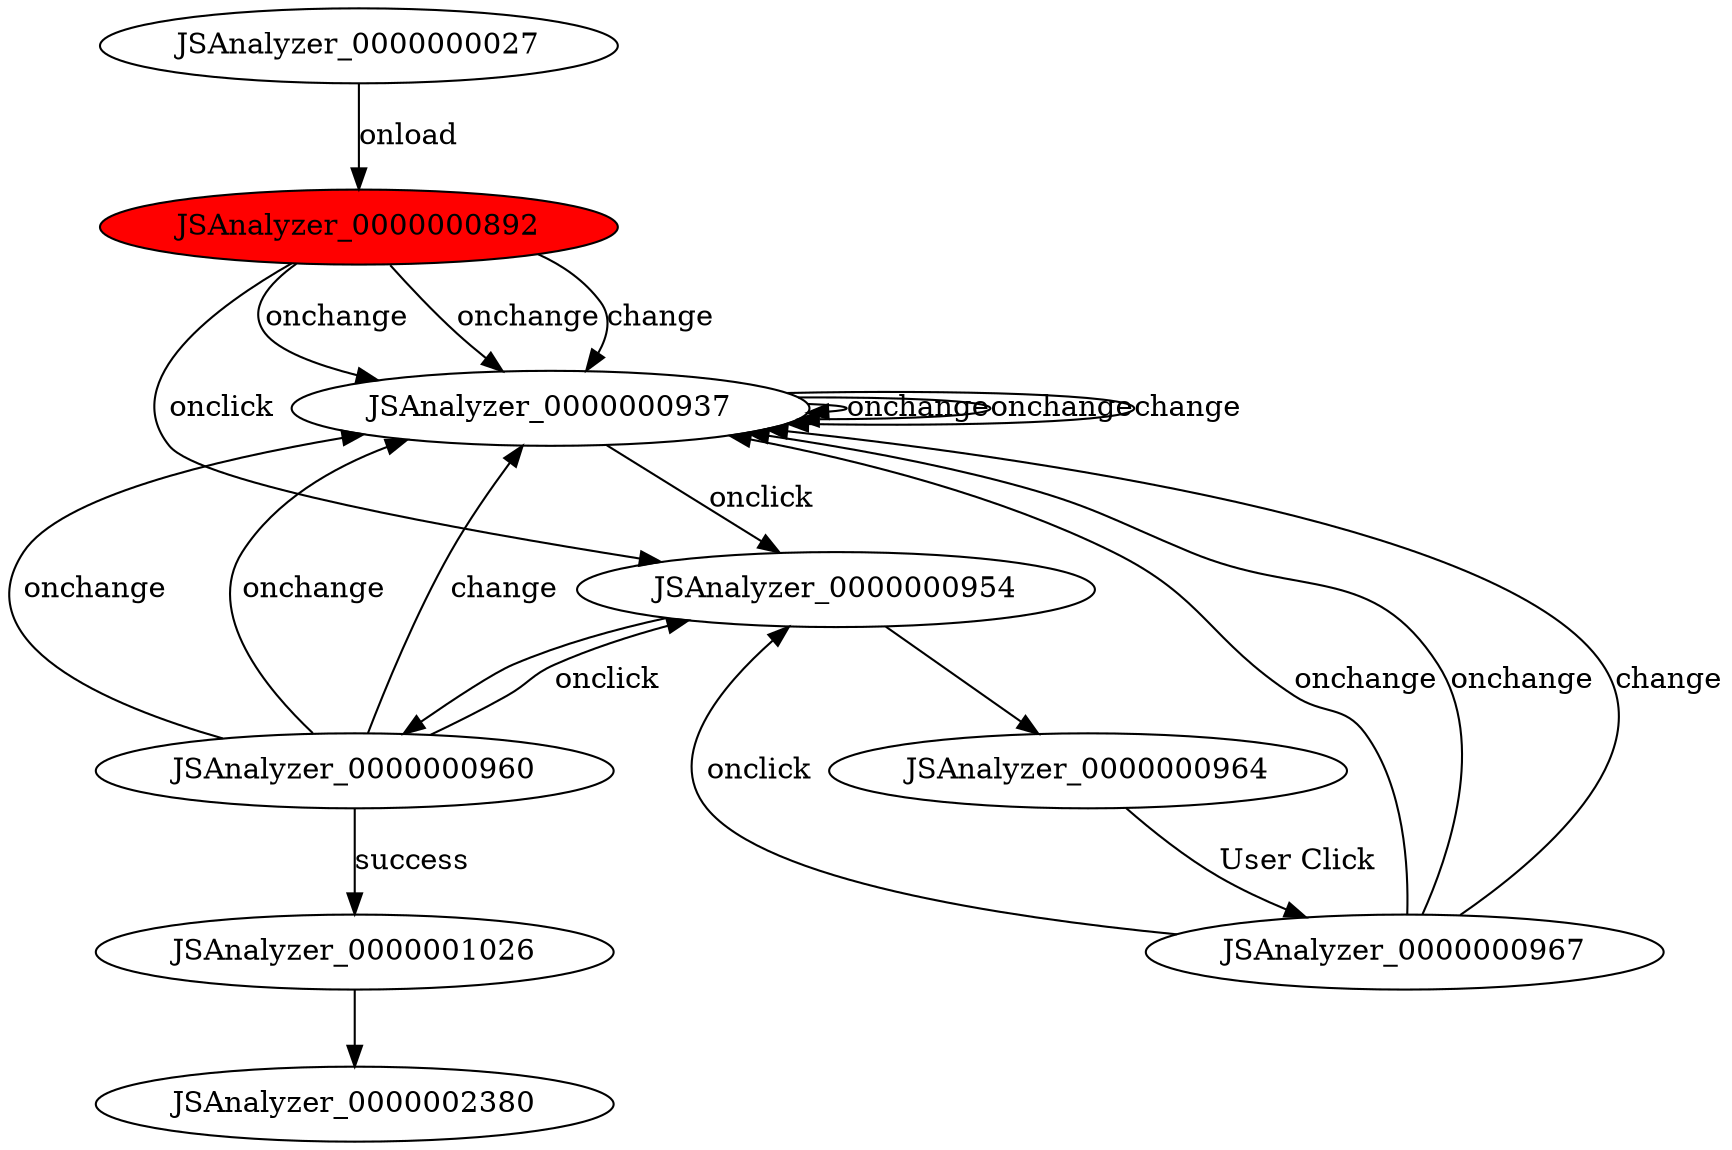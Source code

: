 digraph FSM {
JSAnalyzer_0000000027 [];
JSAnalyzer_0000000892 [style=filled,fillcolor=red];
JSAnalyzer_0000000937 [];
JSAnalyzer_0000000954 [];
JSAnalyzer_0000000960 [];
JSAnalyzer_0000000964 [];
JSAnalyzer_0000001026 [];
JSAnalyzer_0000000967 [];
JSAnalyzer_0000000954 -> JSAnalyzer_0000000960 []
JSAnalyzer_0000000954 -> JSAnalyzer_0000000964 []
JSAnalyzer_0000000027 -> JSAnalyzer_0000000892 [label="onload"]
JSAnalyzer_0000000892 -> JSAnalyzer_0000000937 [label="onchange"]
JSAnalyzer_0000000892 -> JSAnalyzer_0000000937 [label="onchange"]
JSAnalyzer_0000000892 -> JSAnalyzer_0000000937 [label="change"]
JSAnalyzer_0000000892 -> JSAnalyzer_0000000954 [label="onclick"]
JSAnalyzer_0000000937 -> JSAnalyzer_0000000937 [label="onchange"]
JSAnalyzer_0000000937 -> JSAnalyzer_0000000937 [label="onchange"]
JSAnalyzer_0000000937 -> JSAnalyzer_0000000937 [label="change"]
JSAnalyzer_0000000937 -> JSAnalyzer_0000000954 [label="onclick"]
JSAnalyzer_0000000960 -> JSAnalyzer_0000001026 [label="success"]
JSAnalyzer_0000000960 -> JSAnalyzer_0000000937 [label="onchange"]
JSAnalyzer_0000000960 -> JSAnalyzer_0000000937 [label="onchange"]
JSAnalyzer_0000000960 -> JSAnalyzer_0000000937 [label="change"]
JSAnalyzer_0000000960 -> JSAnalyzer_0000000954 [label="onclick"]
JSAnalyzer_0000000964 -> JSAnalyzer_0000000967 [label="User Click"]
JSAnalyzer_0000000967 -> JSAnalyzer_0000000937 [label="onchange"]
JSAnalyzer_0000000967 -> JSAnalyzer_0000000937 [label="onchange"]
JSAnalyzer_0000000967 -> JSAnalyzer_0000000937 [label="change"]
JSAnalyzer_0000000967 -> JSAnalyzer_0000000954 [label="onclick"]
JSAnalyzer_0000001026 -> JSAnalyzer_0000002380 []
}
